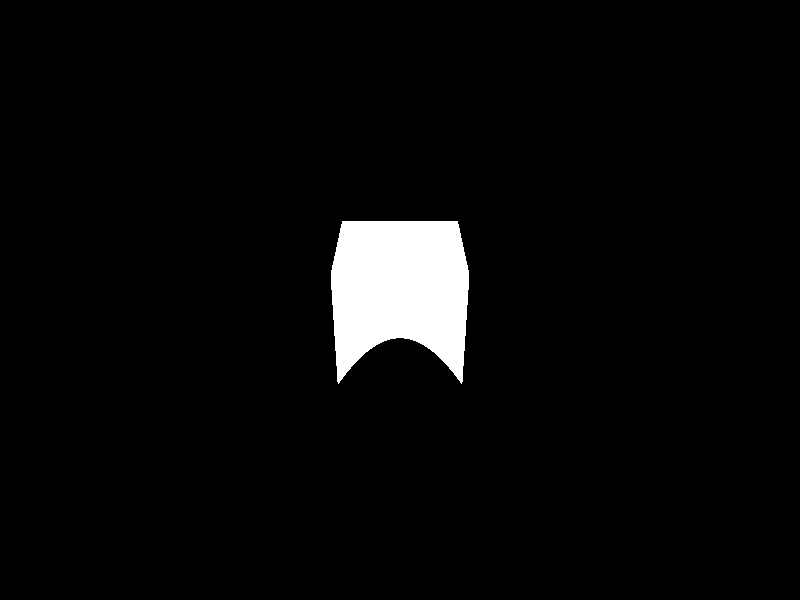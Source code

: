 // Persistence Of Vision raytracer version 3.5 sample file.
//
// -w320 -h240
// -w800 -h600 +a0.3

// By Alexander Enzmann
/* sample quartic scene file written by Alexander Enzmann */

#include "colors.inc"
#include "shapes.inc"
#include "textures.inc"

#declare Rectangle =
   box {
      <-1, -1, -1>, <1, 1, 1>
      texture { pigment { Clear } }
   }

/* Quartic parabola of sorts */
intersection {
   quartic {
     < 0.1,  0.0,  0.0, 0.0,  0.0,  0.0,  0.0,  0.0,  0.0, -1.0,
       0.0,  0.0,  0.0, 0.0,  0.0,  0.0,  0.0,  0.0,  0.0,  0.0,
       0.0,  0.0,  0.0, 0.0,  0.0,  0.0,  0.0,  0.0,  0.0, -1.0,
       0.0,  0.0, -1.0, 0.0,  0.9 >
      sturm
      texture {
         pigment { Red }
         finish {
            phong 1.0
            phong_size 20
            ambient 0.2
            diffuse 0.8
         }
      }
   }
   object { Rectangle }

   bounded_by { box { <-1, -1, -1>, <1, 1, 1> } }
   /* translate 3*z */
   rotate -30*x
}

camera {
   location  <0.0, 0.0, -10.0>
   direction <0.0, 0.0,   1.0>
   up        <0.0, 1.0,   0.0>
   right     <4/3, 0.0,   0.0>
}

light_source { <200, 30, -300> colour White }

light_source { <-200, 30, -300> colour White }
